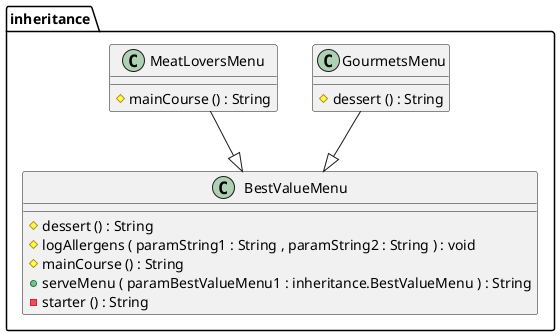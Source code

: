 @startuml

class inheritance.BestValueMenu {
	{method} #dessert () : String
	{method} #logAllergens ( paramString1 : String , paramString2 : String ) : void
	{method} #mainCourse () : String
	{method} +serveMenu ( paramBestValueMenu1 : inheritance.BestValueMenu ) : String
	{method} -starter () : String
}


class inheritance.GourmetsMenu {
	{method} #dessert () : String
}


class inheritance.MeatLoversMenu {
	{method} #mainCourse () : String
}




inheritance.GourmetsMenu --|>  inheritance.BestValueMenu
inheritance.MeatLoversMenu --|>  inheritance.BestValueMenu


@enduml